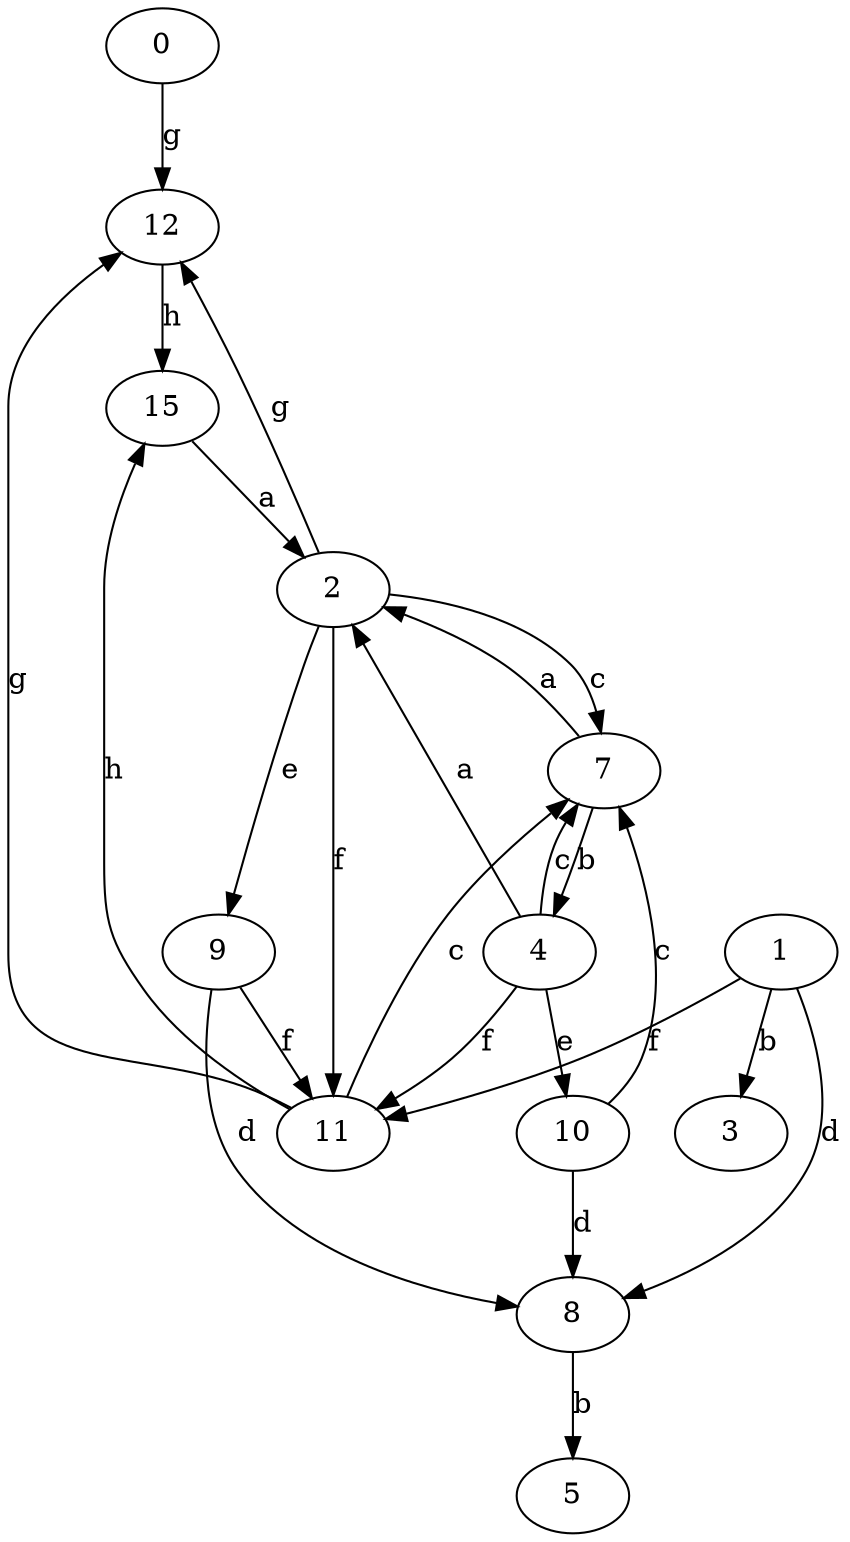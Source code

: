 strict digraph  {
0;
2;
3;
4;
5;
1;
7;
8;
9;
10;
11;
12;
15;
0 -> 12  [label=g];
2 -> 7  [label=c];
2 -> 9  [label=e];
2 -> 11  [label=f];
2 -> 12  [label=g];
4 -> 2  [label=a];
4 -> 7  [label=c];
4 -> 10  [label=e];
4 -> 11  [label=f];
1 -> 3  [label=b];
1 -> 8  [label=d];
1 -> 11  [label=f];
7 -> 2  [label=a];
7 -> 4  [label=b];
8 -> 5  [label=b];
9 -> 8  [label=d];
9 -> 11  [label=f];
10 -> 7  [label=c];
10 -> 8  [label=d];
11 -> 7  [label=c];
11 -> 12  [label=g];
11 -> 15  [label=h];
12 -> 15  [label=h];
15 -> 2  [label=a];
}
